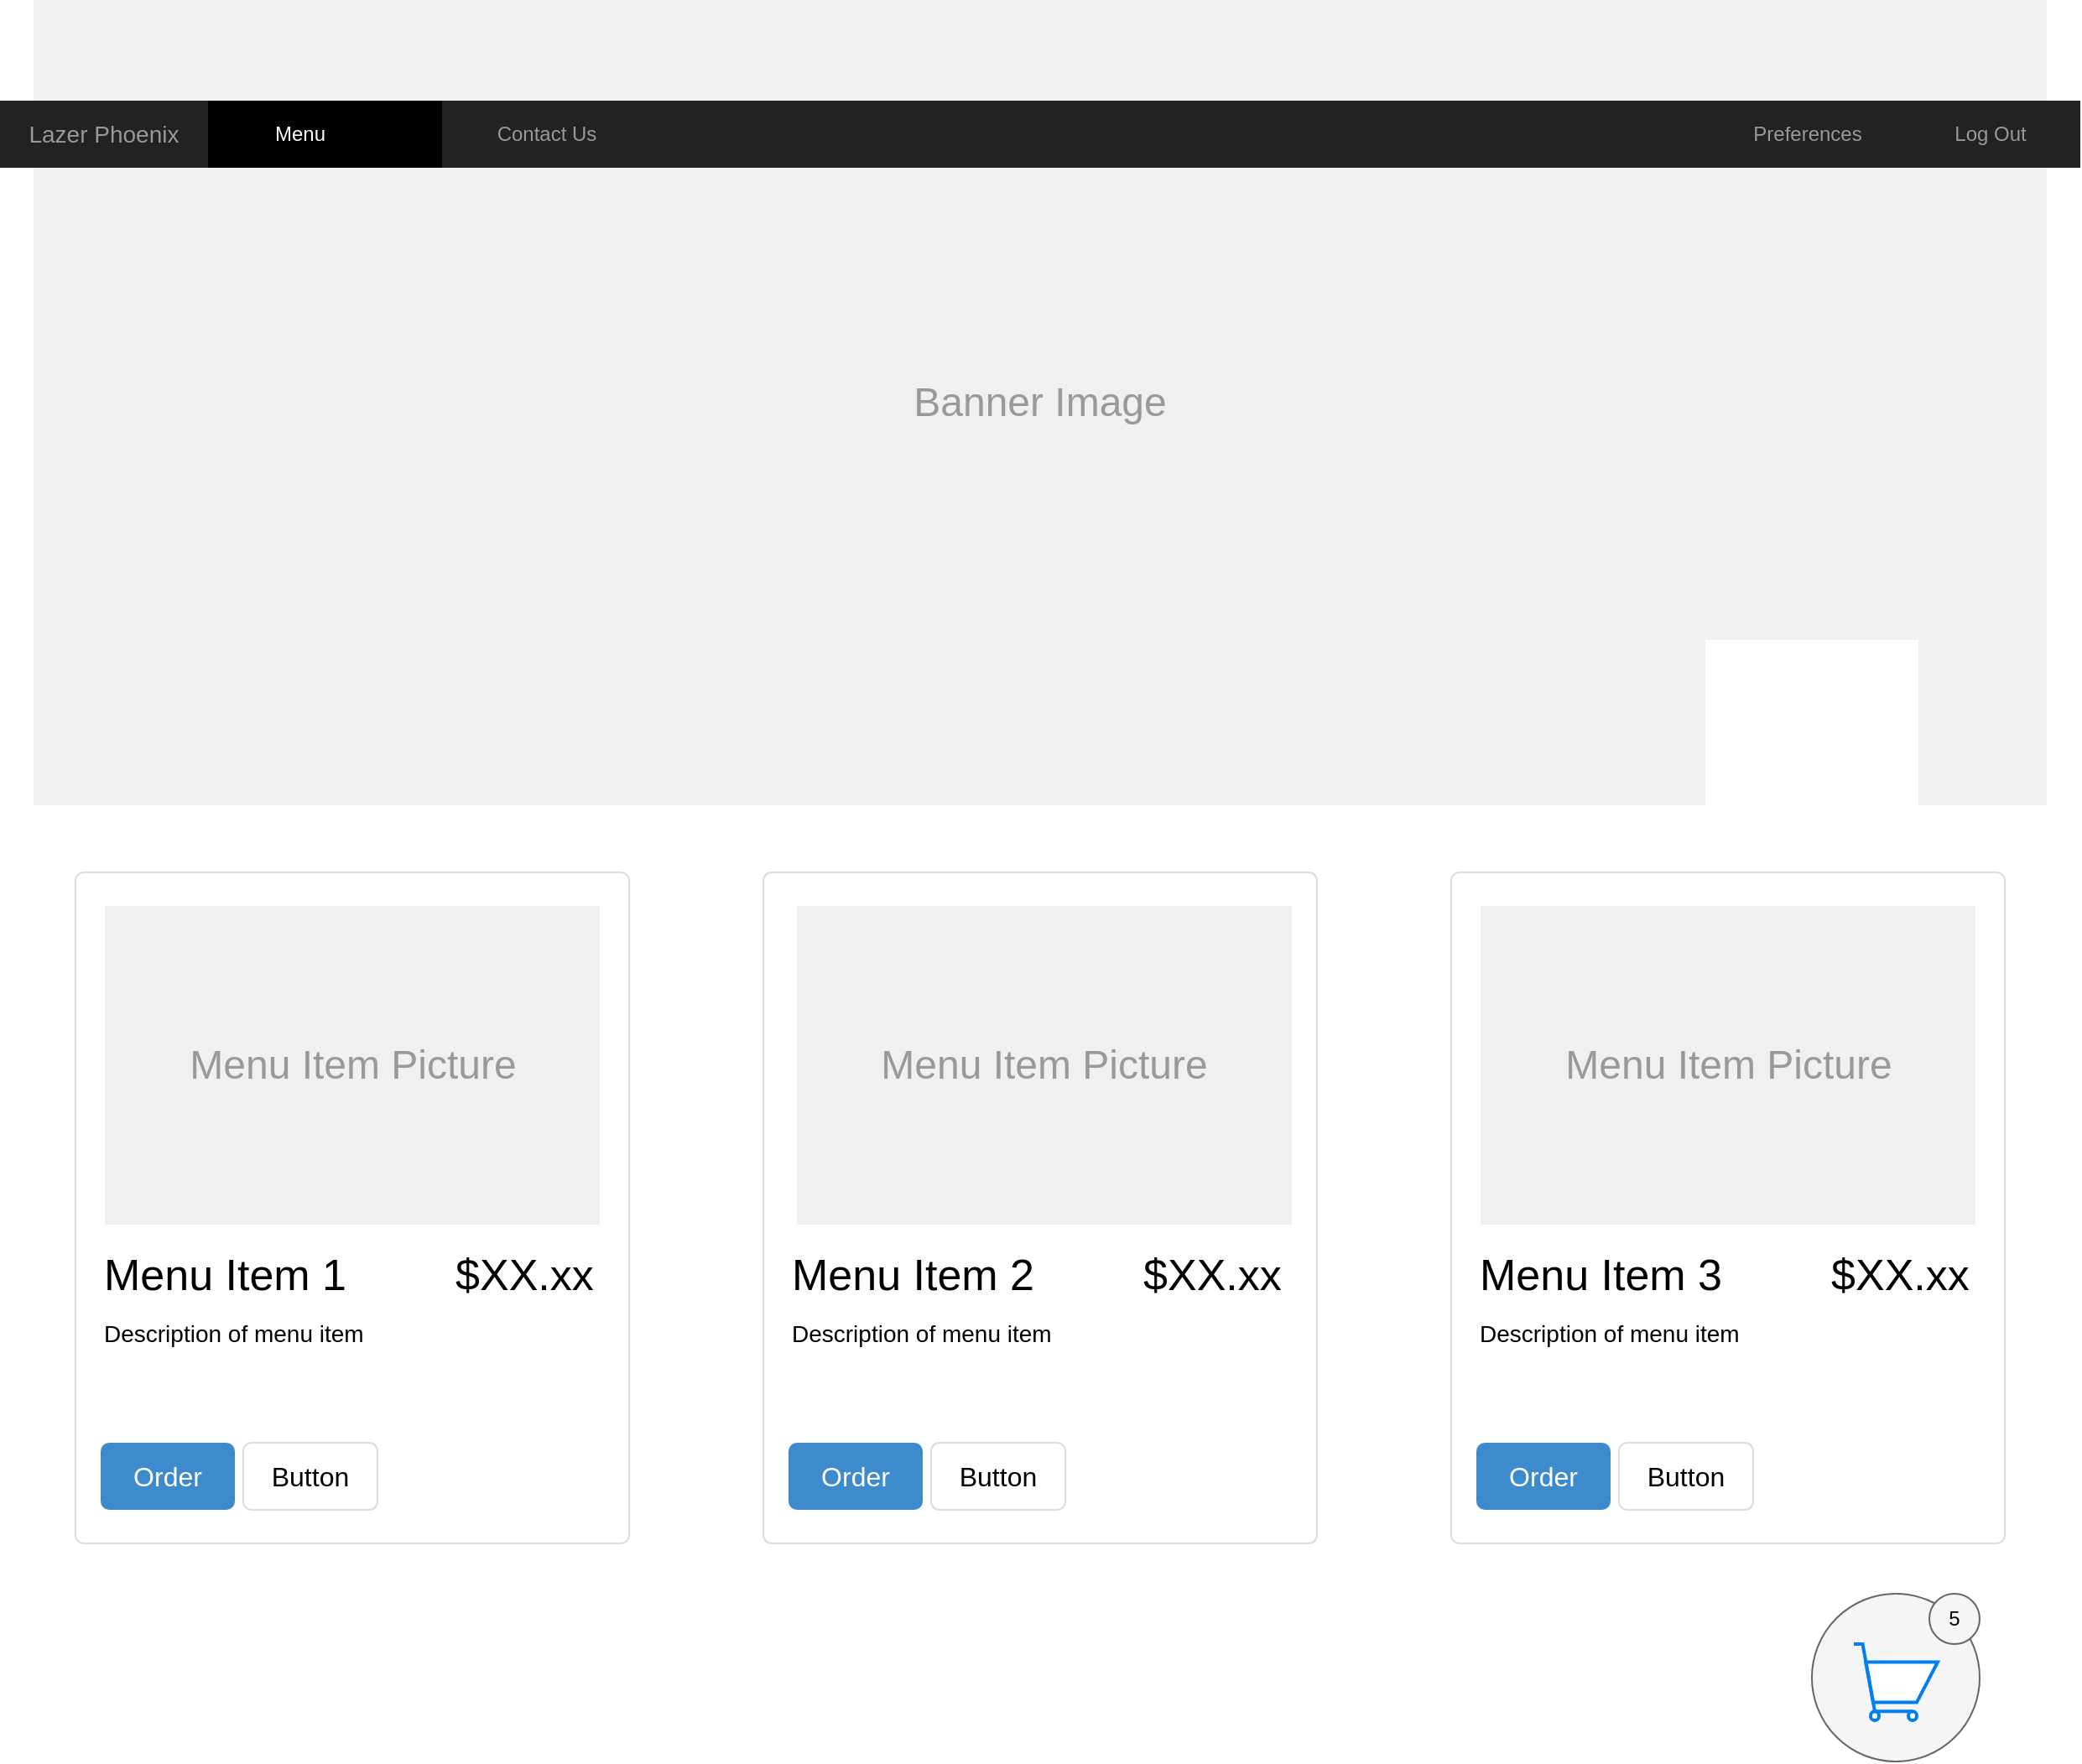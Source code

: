 <mxfile version="24.2.5" type="github">
  <diagram name="Page-1" id="c9db0220-8083-56f3-ca83-edcdcd058819">
    <mxGraphModel dx="1434" dy="746" grid="1" gridSize="10" guides="1" tooltips="1" connect="1" arrows="1" fold="1" page="1" pageScale="1.5" pageWidth="826" pageHeight="1169" background="none" math="0" shadow="0">
      <root>
        <mxCell id="0" style=";html=1;" />
        <mxCell id="1" style=";html=1;" parent="0" />
        <mxCell id="3d76a8aef4d5c911-55" value="Banner Image" style="shape=rect;fontSize=24;fillColor=#f0f0f0;strokeColor=none;fontColor=#999999;whiteSpace=wrap;" parent="1" vertex="1">
          <mxGeometry x="20" y="10" width="1200" height="480" as="geometry" />
        </mxCell>
        <mxCell id="3d76a8aef4d5c911-1" value="" style="html=1;shadow=0;dashed=0;shape=mxgraph.bootstrap.rect;fillColor=#222222;strokeColor=none;whiteSpace=wrap;rounded=0;fontSize=12;fontColor=#000000;align=center;" parent="1" vertex="1">
          <mxGeometry y="70" width="1240" height="40" as="geometry" />
        </mxCell>
        <mxCell id="3d76a8aef4d5c911-2" value="Lazer Phoenix" style="html=1;shadow=0;dashed=0;fillColor=none;strokeColor=none;shape=mxgraph.bootstrap.rect;fontColor=#999999;fontSize=14;whiteSpace=wrap;" parent="3d76a8aef4d5c911-1" vertex="1">
          <mxGeometry width="124" height="40" as="geometry" />
        </mxCell>
        <mxCell id="3d76a8aef4d5c911-3" value="Menu" style="html=1;shadow=0;dashed=0;shape=mxgraph.bootstrap.rect;fillColor=#000000;strokeColor=none;fontColor=#ffffff;spacingRight=30;whiteSpace=wrap;" parent="3d76a8aef4d5c911-1" vertex="1">
          <mxGeometry x="124" width="139.5" height="40" as="geometry" />
        </mxCell>
        <mxCell id="3d76a8aef4d5c911-7" value="Contact Us" style="html=1;shadow=0;dashed=0;fillColor=none;strokeColor=none;shape=mxgraph.bootstrap.rect;fontColor=#999999;whiteSpace=wrap;" parent="3d76a8aef4d5c911-1" vertex="1">
          <mxGeometry x="263.505" width="124" height="40" as="geometry" />
        </mxCell>
        <mxCell id="3d76a8aef4d5c911-9" value="Preferences" style="html=1;shadow=0;dashed=0;fillColor=none;strokeColor=none;shape=mxgraph.bootstrap.rect;fontColor=#999999;whiteSpace=wrap;" parent="3d76a8aef4d5c911-1" vertex="1">
          <mxGeometry x="1023" width="108.5" height="40" as="geometry" />
        </mxCell>
        <mxCell id="3d76a8aef4d5c911-10" value="Log Out" style="html=1;shadow=0;dashed=0;fillColor=none;strokeColor=none;shape=mxgraph.bootstrap.rect;fontColor=#999999;whiteSpace=wrap;" parent="3d76a8aef4d5c911-1" vertex="1">
          <mxGeometry x="1131.5" width="108.5" height="40" as="geometry" />
        </mxCell>
        <mxCell id="3d76a8aef4d5c911-54" value="" style="html=1;shadow=0;dashed=0;shape=mxgraph.bootstrap.rrect;rSize=5;strokeColor=#dddddd;rounded=0;fontSize=12;align=center;" parent="1" vertex="1">
          <mxGeometry x="45" y="530" width="330" height="400" as="geometry" />
        </mxCell>
        <mxCell id="3d76a8aef4d5c911-56" value="Menu Item 1&amp;nbsp; &amp;nbsp; &amp;nbsp; &amp;nbsp; &amp;nbsp;$XX.xx" style="html=1;shadow=0;dashed=0;shape=mxgraph.bootstrap.anchor;fontSize=26;align=left;whiteSpace=wrap;" parent="3d76a8aef4d5c911-54" vertex="1">
          <mxGeometry x="15" y="220" width="300" height="40" as="geometry" />
        </mxCell>
        <mxCell id="3d76a8aef4d5c911-57" value="Description of menu item" style="html=1;shadow=0;dashed=0;shape=mxgraph.bootstrap.anchor;strokeColor=#dddddd;whiteSpace=wrap;align=left;verticalAlign=top;fontSize=14;whiteSpace=wrap;" parent="3d76a8aef4d5c911-54" vertex="1">
          <mxGeometry x="15" y="260" width="300" height="80" as="geometry" />
        </mxCell>
        <mxCell id="3d76a8aef4d5c911-58" value="Order" style="html=1;shadow=0;dashed=0;shape=mxgraph.bootstrap.rrect;rSize=5;fontSize=16;fillColor=#3D8BCD;strokeColor=none;fontColor=#ffffff;whiteSpace=wrap;" parent="3d76a8aef4d5c911-54" vertex="1">
          <mxGeometry y="1" width="80" height="40" relative="1" as="geometry">
            <mxPoint x="15" y="-60" as="offset" />
          </mxGeometry>
        </mxCell>
        <mxCell id="3d76a8aef4d5c911-59" value="Button" style="html=1;shadow=0;dashed=0;shape=mxgraph.bootstrap.rrect;rSize=5;fontSize=16;strokeColor=#dddddd;whiteSpace=wrap;" parent="3d76a8aef4d5c911-54" vertex="1">
          <mxGeometry y="1" width="80" height="40" relative="1" as="geometry">
            <mxPoint x="100" y="-60" as="offset" />
          </mxGeometry>
        </mxCell>
        <mxCell id="eYuXZYxeZpMOUCQCOX7u-11" value="Menu Item Picture" style="shape=rect;fontSize=24;fillColor=#f0f0f0;strokeColor=none;fontColor=#999999;whiteSpace=wrap;" parent="3d76a8aef4d5c911-54" vertex="1">
          <mxGeometry x="17.5" y="20" width="295" height="190" as="geometry" />
        </mxCell>
        <mxCell id="eYuXZYxeZpMOUCQCOX7u-1" value="" style="html=1;shadow=0;dashed=0;shape=mxgraph.bootstrap.rrect;rSize=5;strokeColor=#dddddd;rounded=0;fontSize=12;align=center;" parent="1" vertex="1">
          <mxGeometry x="455" y="530" width="330" height="400" as="geometry" />
        </mxCell>
        <mxCell id="eYuXZYxeZpMOUCQCOX7u-2" value="Menu Item 2&amp;nbsp; &amp;nbsp; &amp;nbsp; &amp;nbsp; &amp;nbsp;$XX.xx" style="html=1;shadow=0;dashed=0;shape=mxgraph.bootstrap.anchor;fontSize=26;align=left;whiteSpace=wrap;" parent="eYuXZYxeZpMOUCQCOX7u-1" vertex="1">
          <mxGeometry x="15" y="220" width="300" height="40" as="geometry" />
        </mxCell>
        <mxCell id="eYuXZYxeZpMOUCQCOX7u-3" value="Description of menu item" style="html=1;shadow=0;dashed=0;shape=mxgraph.bootstrap.anchor;strokeColor=#dddddd;whiteSpace=wrap;align=left;verticalAlign=top;fontSize=14;whiteSpace=wrap;" parent="eYuXZYxeZpMOUCQCOX7u-1" vertex="1">
          <mxGeometry x="15" y="260" width="300" height="80" as="geometry" />
        </mxCell>
        <mxCell id="eYuXZYxeZpMOUCQCOX7u-4" value="Order" style="html=1;shadow=0;dashed=0;shape=mxgraph.bootstrap.rrect;rSize=5;fontSize=16;fillColor=#3D8BCD;strokeColor=none;fontColor=#ffffff;whiteSpace=wrap;" parent="eYuXZYxeZpMOUCQCOX7u-1" vertex="1">
          <mxGeometry y="1" width="80" height="40" relative="1" as="geometry">
            <mxPoint x="15" y="-60" as="offset" />
          </mxGeometry>
        </mxCell>
        <mxCell id="eYuXZYxeZpMOUCQCOX7u-5" value="Button" style="html=1;shadow=0;dashed=0;shape=mxgraph.bootstrap.rrect;rSize=5;fontSize=16;strokeColor=#dddddd;whiteSpace=wrap;" parent="eYuXZYxeZpMOUCQCOX7u-1" vertex="1">
          <mxGeometry y="1" width="80" height="40" relative="1" as="geometry">
            <mxPoint x="100" y="-60" as="offset" />
          </mxGeometry>
        </mxCell>
        <mxCell id="eYuXZYxeZpMOUCQCOX7u-12" value="Menu Item Picture" style="shape=rect;fontSize=24;fillColor=#f0f0f0;strokeColor=none;fontColor=#999999;whiteSpace=wrap;" parent="eYuXZYxeZpMOUCQCOX7u-1" vertex="1">
          <mxGeometry x="20" y="20" width="295" height="190" as="geometry" />
        </mxCell>
        <mxCell id="eYuXZYxeZpMOUCQCOX7u-6" value="" style="html=1;shadow=0;dashed=0;shape=mxgraph.bootstrap.rrect;rSize=5;strokeColor=#dddddd;rounded=0;fontSize=12;align=center;" parent="1" vertex="1">
          <mxGeometry x="865" y="530" width="330" height="400" as="geometry" />
        </mxCell>
        <mxCell id="eYuXZYxeZpMOUCQCOX7u-7" value="Menu Item 3&amp;nbsp; &amp;nbsp; &amp;nbsp; &amp;nbsp; &amp;nbsp;$XX.xx" style="html=1;shadow=0;dashed=0;shape=mxgraph.bootstrap.anchor;fontSize=26;align=left;whiteSpace=wrap;" parent="eYuXZYxeZpMOUCQCOX7u-6" vertex="1">
          <mxGeometry x="15" y="220" width="300" height="40" as="geometry" />
        </mxCell>
        <mxCell id="eYuXZYxeZpMOUCQCOX7u-8" value="Description of menu item" style="html=1;shadow=0;dashed=0;shape=mxgraph.bootstrap.anchor;strokeColor=#dddddd;whiteSpace=wrap;align=left;verticalAlign=top;fontSize=14;whiteSpace=wrap;" parent="eYuXZYxeZpMOUCQCOX7u-6" vertex="1">
          <mxGeometry x="15" y="260" width="300" height="80" as="geometry" />
        </mxCell>
        <mxCell id="eYuXZYxeZpMOUCQCOX7u-9" value="Order" style="html=1;shadow=0;dashed=0;shape=mxgraph.bootstrap.rrect;rSize=5;fontSize=16;fillColor=#3D8BCD;strokeColor=none;fontColor=#ffffff;whiteSpace=wrap;" parent="eYuXZYxeZpMOUCQCOX7u-6" vertex="1">
          <mxGeometry y="1" width="80" height="40" relative="1" as="geometry">
            <mxPoint x="15" y="-60" as="offset" />
          </mxGeometry>
        </mxCell>
        <mxCell id="eYuXZYxeZpMOUCQCOX7u-10" value="Button" style="html=1;shadow=0;dashed=0;shape=mxgraph.bootstrap.rrect;rSize=5;fontSize=16;strokeColor=#dddddd;whiteSpace=wrap;" parent="eYuXZYxeZpMOUCQCOX7u-6" vertex="1">
          <mxGeometry y="1" width="80" height="40" relative="1" as="geometry">
            <mxPoint x="100" y="-60" as="offset" />
          </mxGeometry>
        </mxCell>
        <mxCell id="eYuXZYxeZpMOUCQCOX7u-13" value="Menu Item Picture" style="shape=rect;fontSize=24;fillColor=#f0f0f0;strokeColor=none;fontColor=#999999;whiteSpace=wrap;" parent="eYuXZYxeZpMOUCQCOX7u-6" vertex="1">
          <mxGeometry x="17.5" y="20" width="295" height="190" as="geometry" />
        </mxCell>
        <mxCell id="eYuXZYxeZpMOUCQCOX7u-14" value="" style="html=1;shadow=0;dashed=0;shape=mxgraph.bootstrap.radioButton2;labelPosition=right;verticalLabelPosition=middle;align=left;verticalAlign=middle;checked=0;spacing=5;checkedFill=#0085FC;checkedStroke=#ffffff;sketch=0;fillColor=#f5f5f5;fontColor=#333333;strokeColor=#666666;" parent="1" vertex="1">
          <mxGeometry x="1080" y="960" width="100" height="100" as="geometry" />
        </mxCell>
        <mxCell id="eYuXZYxeZpMOUCQCOX7u-15" value="" style="html=1;shadow=0;dashed=0;shape=mxgraph.bootstrap.radioButton2;labelPosition=right;verticalLabelPosition=middle;align=left;verticalAlign=middle;checked=0;spacing=5;checkedFill=#0085FC;checkedStroke=#ffffff;sketch=0;fillColor=#f5f5f5;fontColor=#333333;strokeColor=#666666;" parent="1" vertex="1">
          <mxGeometry x="1150" y="960" width="30" height="30" as="geometry" />
        </mxCell>
        <mxCell id="eYuXZYxeZpMOUCQCOX7u-16" value="5" style="text;html=1;align=center;verticalAlign=middle;whiteSpace=wrap;rounded=0;" parent="1" vertex="1">
          <mxGeometry x="1135" y="960" width="60" height="30" as="geometry" />
        </mxCell>
        <mxCell id="eYuXZYxeZpMOUCQCOX7u-17" value="" style="html=1;verticalLabelPosition=bottom;align=center;labelBackgroundColor=#ffffff;verticalAlign=top;strokeWidth=2;strokeColor=#0080F0;shadow=0;dashed=0;shape=mxgraph.ios7.icons.shopping_cart;" parent="1" vertex="1">
          <mxGeometry x="1105" y="990" width="50" height="45.5" as="geometry" />
        </mxCell>
      </root>
    </mxGraphModel>
  </diagram>
</mxfile>
